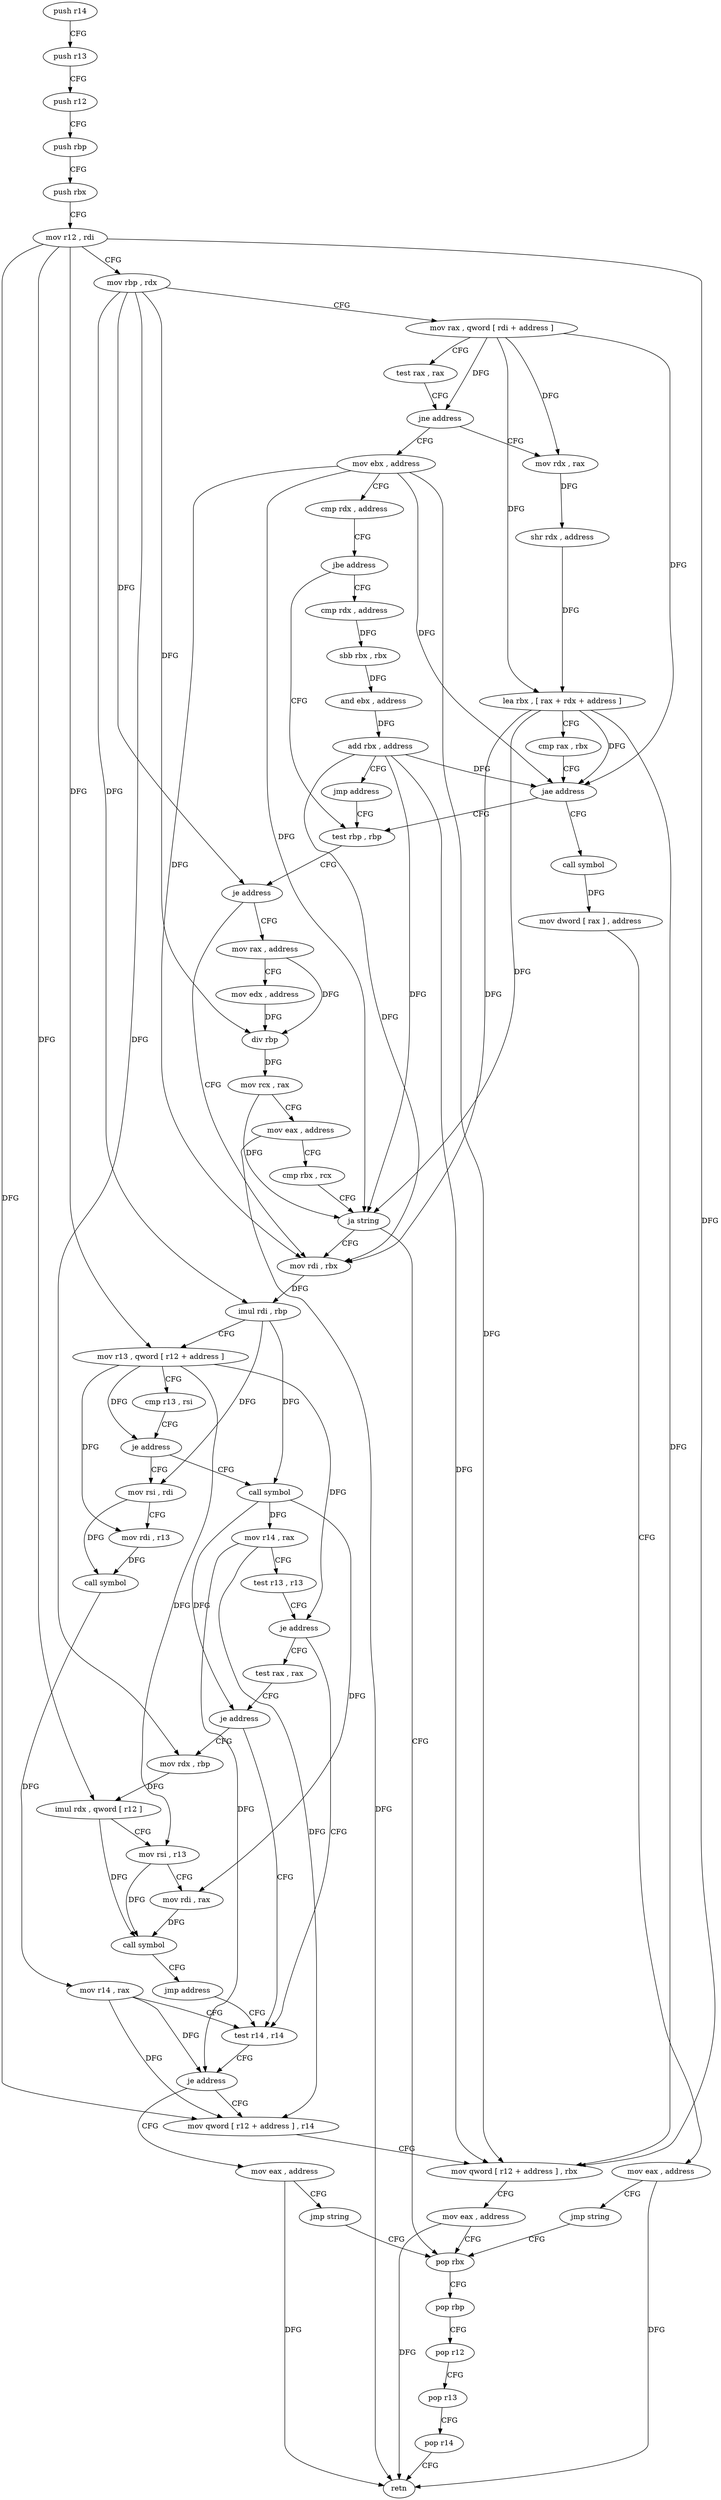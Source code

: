 digraph "func" {
"167533" [label = "push r14" ]
"167535" [label = "push r13" ]
"167537" [label = "push r12" ]
"167539" [label = "push rbp" ]
"167540" [label = "push rbx" ]
"167541" [label = "mov r12 , rdi" ]
"167544" [label = "mov rbp , rdx" ]
"167547" [label = "mov rax , qword [ rdi + address ]" ]
"167551" [label = "test rax , rax" ]
"167554" [label = "jne address" ]
"167583" [label = "mov rdx , rax" ]
"167556" [label = "mov ebx , address" ]
"167586" [label = "shr rdx , address" ]
"167589" [label = "lea rbx , [ rax + rdx + address ]" ]
"167594" [label = "cmp rax , rbx" ]
"167597" [label = "jae address" ]
"167692" [label = "call symbol" ]
"167599" [label = "test rbp , rbp" ]
"167561" [label = "cmp rdx , address" ]
"167565" [label = "jbe address" ]
"167567" [label = "cmp rdx , address" ]
"167697" [label = "mov dword [ rax ] , address" ]
"167703" [label = "mov eax , address" ]
"167708" [label = "jmp string" ]
"167683" [label = "pop rbx" ]
"167602" [label = "je address" ]
"167632" [label = "mov rdi , rbx" ]
"167604" [label = "mov rax , address" ]
"167571" [label = "sbb rbx , rbx" ]
"167574" [label = "and ebx , address" ]
"167577" [label = "add rbx , address" ]
"167581" [label = "jmp address" ]
"167684" [label = "pop rbp" ]
"167685" [label = "pop r12" ]
"167687" [label = "pop r13" ]
"167689" [label = "pop r14" ]
"167691" [label = "retn" ]
"167635" [label = "imul rdi , rbp" ]
"167639" [label = "mov r13 , qword [ r12 + address ]" ]
"167644" [label = "cmp r13 , rsi" ]
"167647" [label = "je address" ]
"167710" [label = "call symbol" ]
"167649" [label = "mov rsi , rdi" ]
"167611" [label = "mov edx , address" ]
"167616" [label = "div rbp" ]
"167619" [label = "mov rcx , rax" ]
"167622" [label = "mov eax , address" ]
"167627" [label = "cmp rbx , rcx" ]
"167630" [label = "ja string" ]
"167715" [label = "mov r14 , rax" ]
"167718" [label = "test r13 , r13" ]
"167721" [label = "je address" ]
"167663" [label = "test r14 , r14" ]
"167723" [label = "test rax , rax" ]
"167652" [label = "mov rdi , r13" ]
"167655" [label = "call symbol" ]
"167660" [label = "mov r14 , rax" ]
"167666" [label = "je address" ]
"167749" [label = "mov eax , address" ]
"167668" [label = "mov qword [ r12 + address ] , r14" ]
"167726" [label = "je address" ]
"167728" [label = "mov rdx , rbp" ]
"167754" [label = "jmp string" ]
"167673" [label = "mov qword [ r12 + address ] , rbx" ]
"167678" [label = "mov eax , address" ]
"167731" [label = "imul rdx , qword [ r12 ]" ]
"167736" [label = "mov rsi , r13" ]
"167739" [label = "mov rdi , rax" ]
"167742" [label = "call symbol" ]
"167747" [label = "jmp address" ]
"167533" -> "167535" [ label = "CFG" ]
"167535" -> "167537" [ label = "CFG" ]
"167537" -> "167539" [ label = "CFG" ]
"167539" -> "167540" [ label = "CFG" ]
"167540" -> "167541" [ label = "CFG" ]
"167541" -> "167544" [ label = "CFG" ]
"167541" -> "167639" [ label = "DFG" ]
"167541" -> "167668" [ label = "DFG" ]
"167541" -> "167673" [ label = "DFG" ]
"167541" -> "167731" [ label = "DFG" ]
"167544" -> "167547" [ label = "CFG" ]
"167544" -> "167602" [ label = "DFG" ]
"167544" -> "167635" [ label = "DFG" ]
"167544" -> "167616" [ label = "DFG" ]
"167544" -> "167728" [ label = "DFG" ]
"167547" -> "167551" [ label = "CFG" ]
"167547" -> "167554" [ label = "DFG" ]
"167547" -> "167583" [ label = "DFG" ]
"167547" -> "167589" [ label = "DFG" ]
"167547" -> "167597" [ label = "DFG" ]
"167551" -> "167554" [ label = "CFG" ]
"167554" -> "167583" [ label = "CFG" ]
"167554" -> "167556" [ label = "CFG" ]
"167583" -> "167586" [ label = "DFG" ]
"167556" -> "167561" [ label = "CFG" ]
"167556" -> "167597" [ label = "DFG" ]
"167556" -> "167632" [ label = "DFG" ]
"167556" -> "167630" [ label = "DFG" ]
"167556" -> "167673" [ label = "DFG" ]
"167586" -> "167589" [ label = "DFG" ]
"167589" -> "167594" [ label = "CFG" ]
"167589" -> "167597" [ label = "DFG" ]
"167589" -> "167632" [ label = "DFG" ]
"167589" -> "167630" [ label = "DFG" ]
"167589" -> "167673" [ label = "DFG" ]
"167594" -> "167597" [ label = "CFG" ]
"167597" -> "167692" [ label = "CFG" ]
"167597" -> "167599" [ label = "CFG" ]
"167692" -> "167697" [ label = "DFG" ]
"167599" -> "167602" [ label = "CFG" ]
"167561" -> "167565" [ label = "CFG" ]
"167565" -> "167599" [ label = "CFG" ]
"167565" -> "167567" [ label = "CFG" ]
"167567" -> "167571" [ label = "DFG" ]
"167697" -> "167703" [ label = "CFG" ]
"167703" -> "167708" [ label = "CFG" ]
"167703" -> "167691" [ label = "DFG" ]
"167708" -> "167683" [ label = "CFG" ]
"167683" -> "167684" [ label = "CFG" ]
"167602" -> "167632" [ label = "CFG" ]
"167602" -> "167604" [ label = "CFG" ]
"167632" -> "167635" [ label = "DFG" ]
"167604" -> "167611" [ label = "CFG" ]
"167604" -> "167616" [ label = "DFG" ]
"167571" -> "167574" [ label = "DFG" ]
"167574" -> "167577" [ label = "DFG" ]
"167577" -> "167581" [ label = "CFG" ]
"167577" -> "167597" [ label = "DFG" ]
"167577" -> "167632" [ label = "DFG" ]
"167577" -> "167630" [ label = "DFG" ]
"167577" -> "167673" [ label = "DFG" ]
"167581" -> "167599" [ label = "CFG" ]
"167684" -> "167685" [ label = "CFG" ]
"167685" -> "167687" [ label = "CFG" ]
"167687" -> "167689" [ label = "CFG" ]
"167689" -> "167691" [ label = "CFG" ]
"167635" -> "167639" [ label = "CFG" ]
"167635" -> "167710" [ label = "DFG" ]
"167635" -> "167649" [ label = "DFG" ]
"167639" -> "167644" [ label = "CFG" ]
"167639" -> "167647" [ label = "DFG" ]
"167639" -> "167721" [ label = "DFG" ]
"167639" -> "167652" [ label = "DFG" ]
"167639" -> "167736" [ label = "DFG" ]
"167644" -> "167647" [ label = "CFG" ]
"167647" -> "167710" [ label = "CFG" ]
"167647" -> "167649" [ label = "CFG" ]
"167710" -> "167715" [ label = "DFG" ]
"167710" -> "167726" [ label = "DFG" ]
"167710" -> "167739" [ label = "DFG" ]
"167649" -> "167652" [ label = "CFG" ]
"167649" -> "167655" [ label = "DFG" ]
"167611" -> "167616" [ label = "DFG" ]
"167616" -> "167619" [ label = "DFG" ]
"167619" -> "167622" [ label = "CFG" ]
"167619" -> "167630" [ label = "DFG" ]
"167622" -> "167627" [ label = "CFG" ]
"167622" -> "167691" [ label = "DFG" ]
"167627" -> "167630" [ label = "CFG" ]
"167630" -> "167683" [ label = "CFG" ]
"167630" -> "167632" [ label = "CFG" ]
"167715" -> "167718" [ label = "CFG" ]
"167715" -> "167666" [ label = "DFG" ]
"167715" -> "167668" [ label = "DFG" ]
"167718" -> "167721" [ label = "CFG" ]
"167721" -> "167663" [ label = "CFG" ]
"167721" -> "167723" [ label = "CFG" ]
"167663" -> "167666" [ label = "CFG" ]
"167723" -> "167726" [ label = "CFG" ]
"167652" -> "167655" [ label = "DFG" ]
"167655" -> "167660" [ label = "DFG" ]
"167660" -> "167663" [ label = "CFG" ]
"167660" -> "167666" [ label = "DFG" ]
"167660" -> "167668" [ label = "DFG" ]
"167666" -> "167749" [ label = "CFG" ]
"167666" -> "167668" [ label = "CFG" ]
"167749" -> "167754" [ label = "CFG" ]
"167749" -> "167691" [ label = "DFG" ]
"167668" -> "167673" [ label = "CFG" ]
"167726" -> "167663" [ label = "CFG" ]
"167726" -> "167728" [ label = "CFG" ]
"167728" -> "167731" [ label = "DFG" ]
"167754" -> "167683" [ label = "CFG" ]
"167673" -> "167678" [ label = "CFG" ]
"167678" -> "167683" [ label = "CFG" ]
"167678" -> "167691" [ label = "DFG" ]
"167731" -> "167736" [ label = "CFG" ]
"167731" -> "167742" [ label = "DFG" ]
"167736" -> "167739" [ label = "CFG" ]
"167736" -> "167742" [ label = "DFG" ]
"167739" -> "167742" [ label = "DFG" ]
"167742" -> "167747" [ label = "CFG" ]
"167747" -> "167663" [ label = "CFG" ]
}
